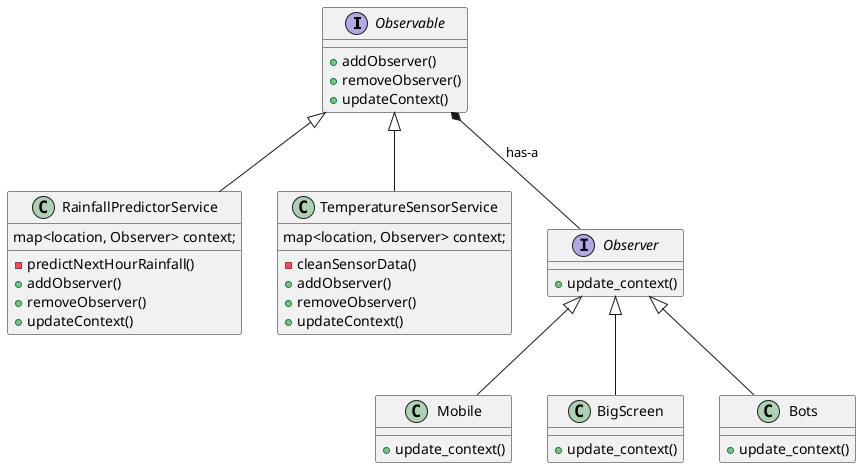 @startuml Observer_Pattern_Weather_Station


interface Observable{
    +addObserver()
    +removeObserver()
    +updateContext()
}

class RainfallPredictorService extends Observable{
    map<location, Observer> context;
    -predictNextHourRainfall()
    +addObserver()
    +removeObserver()
    +updateContext()
}

class TemperatureSensorService extends Observable{
    map<location, Observer> context;

    -cleanSensorData()
    +addObserver()
    +removeObserver()
    +updateContext()
}

interface Observer{
    +update_context()
}

class Mobile extends Observer{
    +update_context()
}

class BigScreen extends Observer{
    +update_context()
}

class Bots extends Observer{
    +update_context()
}

Observable *-- Observer: has-a
@enduml